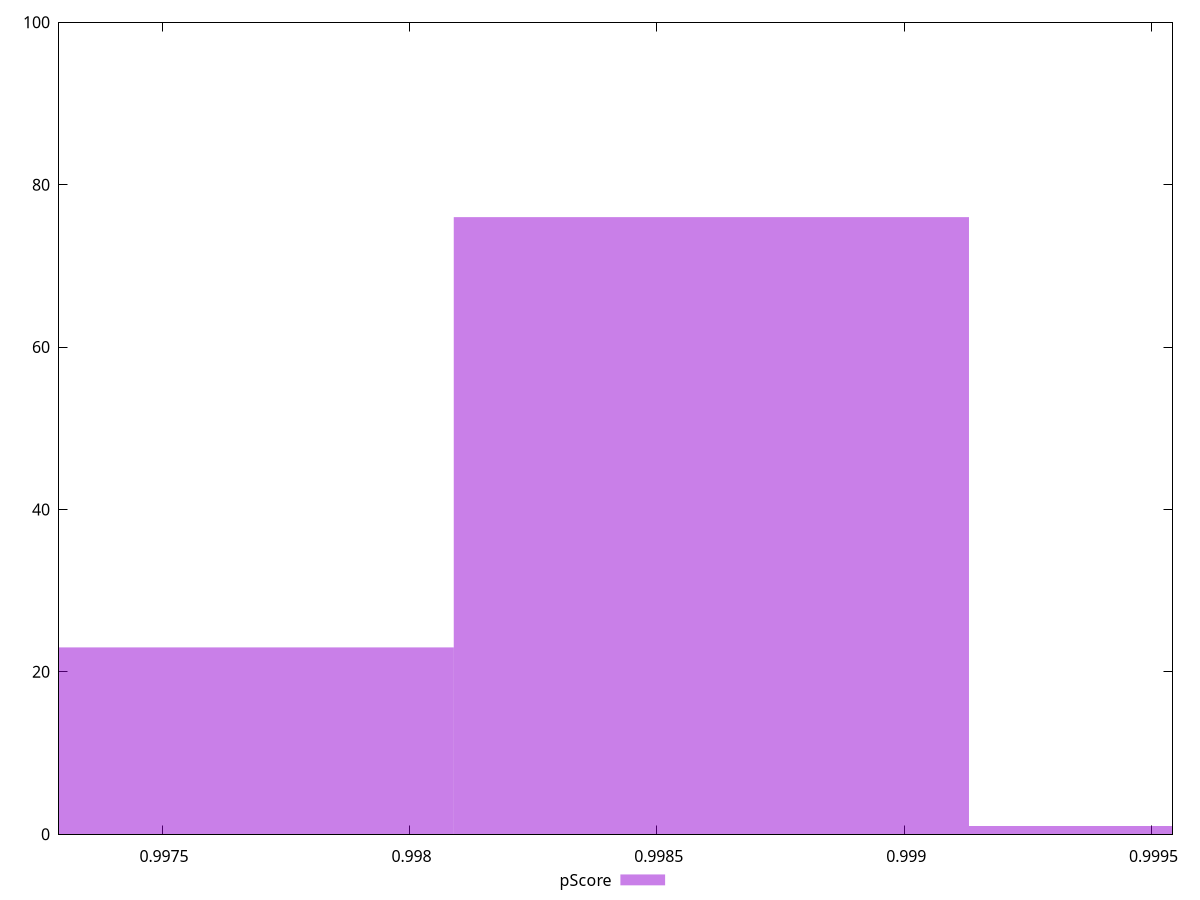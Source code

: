 reset

$pScore <<EOF
0.9986103014349635 76
0.9975689976795569 23
0.9996516051903702 1
EOF

set key outside below
set boxwidth 0.0010413037554066356
set xrange [0.9972918270315754:0.9995422783581429]
set yrange [0:100]
set trange [0:100]
set style fill transparent solid 0.5 noborder
set terminal svg size 640, 490 enhanced background rgb 'white'
set output "reports/report_00031_2021-02-24T23-18-18.084Z/first-cpu-idle/samples/card/pScore/histogram.svg"

plot $pScore title "pScore" with boxes

reset
